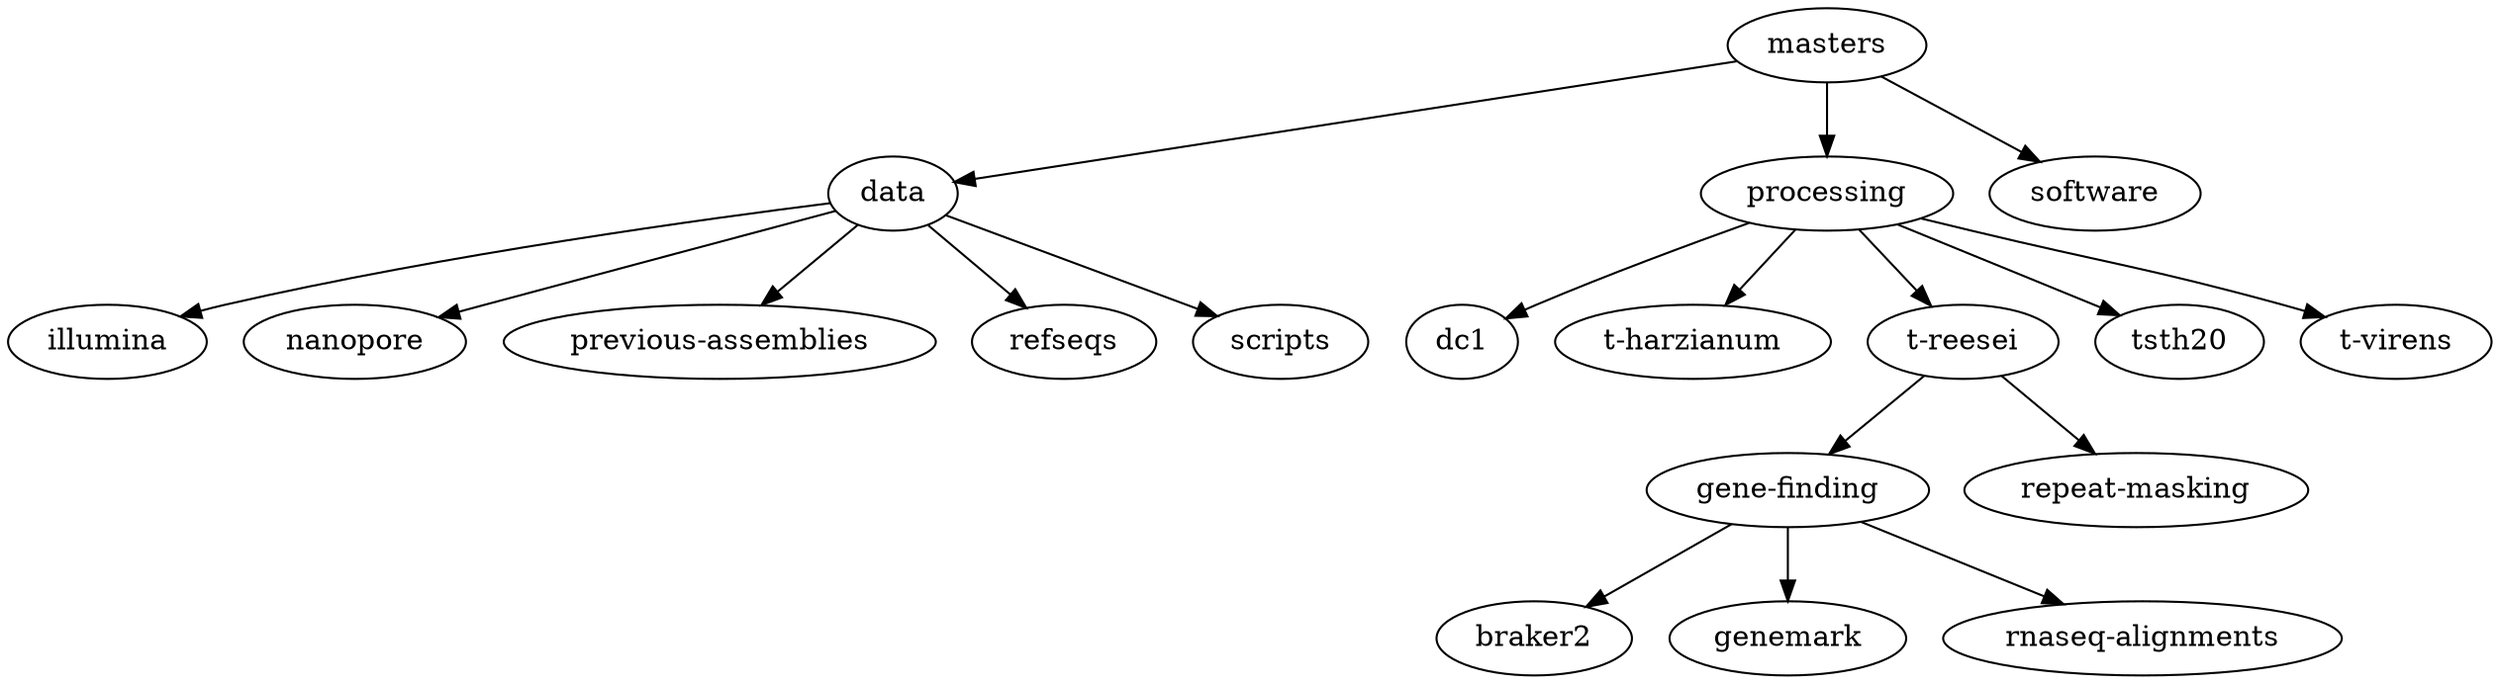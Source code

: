 digraph {
  rankdir = "TB";
  masters -> data;
  masters -> processing;
  masters -> software;
  data -> illumina;
  data -> nanopore;
  data -> "previous-assemblies";
  data -> refseqs;
  data -> scripts;
  processing -> dc1;
  processing -> "t-harzianum";
  processing -> "t-reesei";
  processing -> tsth20;
  processing -> "t-virens"
  "t-reesei" -> "gene-finding";
  "t-reesei" -> "repeat-masking"
  "gene-finding" -> braker2;
  "gene-finding" -> genemark;
  "gene-finding" -> "rnaseq-alignments";
}

